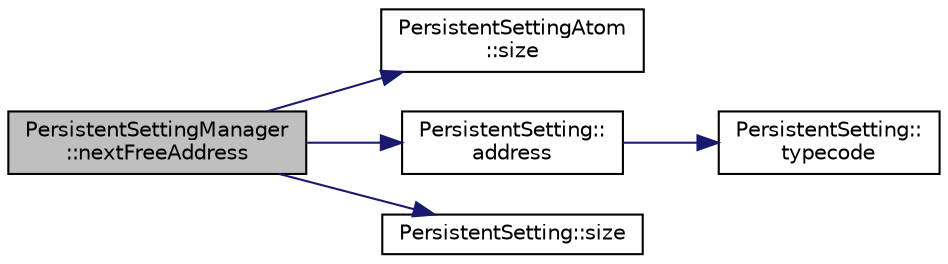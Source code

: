 digraph "PersistentSettingManager::nextFreeAddress"
{
  edge [fontname="Helvetica",fontsize="10",labelfontname="Helvetica",labelfontsize="10"];
  node [fontname="Helvetica",fontsize="10",shape=record];
  rankdir="LR";
  Node42 [label="PersistentSettingManager\l::nextFreeAddress",height=0.2,width=0.4,color="black", fillcolor="grey75", style="filled", fontcolor="black"];
  Node42 -> Node43 [color="midnightblue",fontsize="10",style="solid",fontname="Helvetica"];
  Node43 [label="PersistentSettingAtom\l::size",height=0.2,width=0.4,color="black", fillcolor="white", style="filled",URL="$classPersistentSettingAtom.html#a9c7abf68cdca35660965fbe9b2791913",tooltip="Get the number of bytes of EEPROM used by this setting. "];
  Node42 -> Node44 [color="midnightblue",fontsize="10",style="solid",fontname="Helvetica"];
  Node44 [label="PersistentSetting::\laddress",height=0.2,width=0.4,color="black", fillcolor="white", style="filled",URL="$classPersistentSetting.html#ada9a4f488107349652e8bd2b324edb3f",tooltip="Get the EEPROM address of the first byte for this setting. "];
  Node44 -> Node45 [color="midnightblue",fontsize="10",style="solid",fontname="Helvetica"];
  Node45 [label="PersistentSetting::\ltypecode",height=0.2,width=0.4,color="black", fillcolor="white", style="filled",URL="$classPersistentSetting.html#a136dd58f1a3993a7043009619981cd07"];
  Node42 -> Node46 [color="midnightblue",fontsize="10",style="solid",fontname="Helvetica"];
  Node46 [label="PersistentSetting::size",height=0.2,width=0.4,color="black", fillcolor="white", style="filled",URL="$classPersistentSetting.html#a1fe56be60b208ec31e95bc02603d225d",tooltip="Get the number of bytes of EEPROM used by this setting. "];
}
